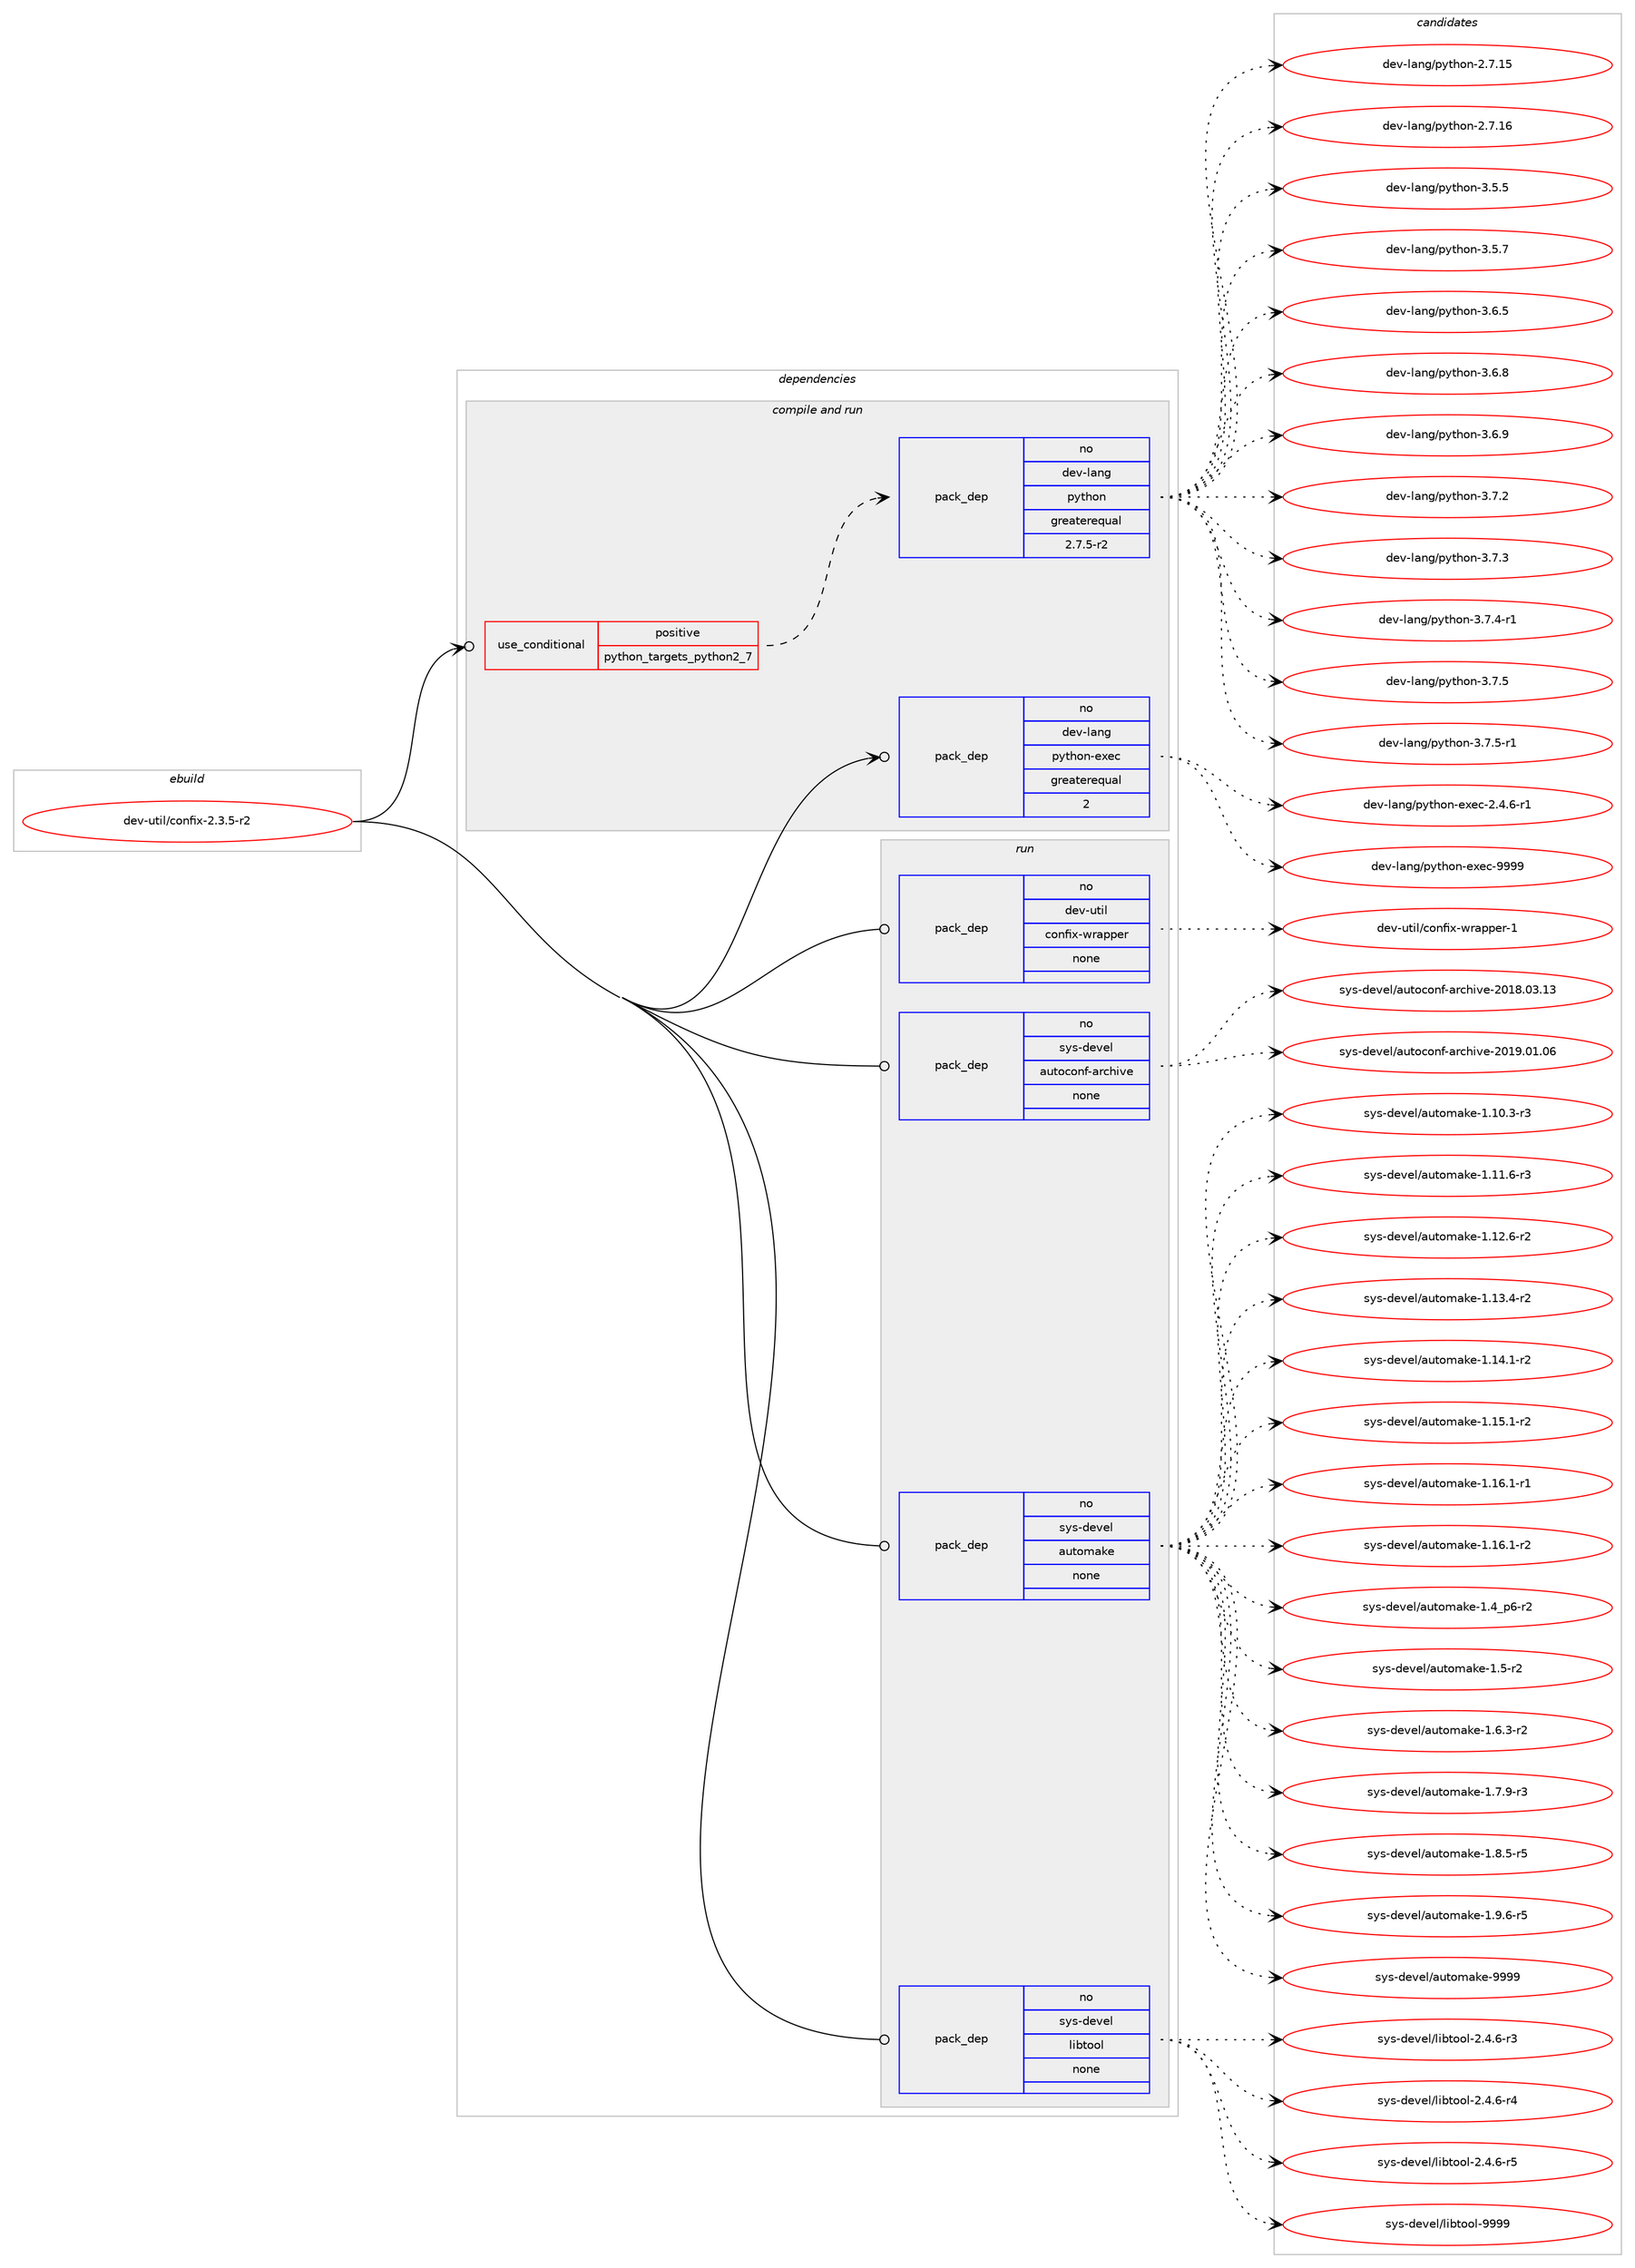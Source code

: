 digraph prolog {

# *************
# Graph options
# *************

newrank=true;
concentrate=true;
compound=true;
graph [rankdir=LR,fontname=Helvetica,fontsize=10,ranksep=1.5];#, ranksep=2.5, nodesep=0.2];
edge  [arrowhead=vee];
node  [fontname=Helvetica,fontsize=10];

# **********
# The ebuild
# **********

subgraph cluster_leftcol {
color=gray;
rank=same;
label=<<i>ebuild</i>>;
id [label="dev-util/confix-2.3.5-r2", color=red, width=4, href="../dev-util/confix-2.3.5-r2.svg"];
}

# ****************
# The dependencies
# ****************

subgraph cluster_midcol {
color=gray;
label=<<i>dependencies</i>>;
subgraph cluster_compile {
fillcolor="#eeeeee";
style=filled;
label=<<i>compile</i>>;
}
subgraph cluster_compileandrun {
fillcolor="#eeeeee";
style=filled;
label=<<i>compile and run</i>>;
subgraph cond182146 {
dependency727198 [label=<<TABLE BORDER="0" CELLBORDER="1" CELLSPACING="0" CELLPADDING="4"><TR><TD ROWSPAN="3" CELLPADDING="10">use_conditional</TD></TR><TR><TD>positive</TD></TR><TR><TD>python_targets_python2_7</TD></TR></TABLE>>, shape=none, color=red];
subgraph pack532931 {
dependency727199 [label=<<TABLE BORDER="0" CELLBORDER="1" CELLSPACING="0" CELLPADDING="4" WIDTH="220"><TR><TD ROWSPAN="6" CELLPADDING="30">pack_dep</TD></TR><TR><TD WIDTH="110">no</TD></TR><TR><TD>dev-lang</TD></TR><TR><TD>python</TD></TR><TR><TD>greaterequal</TD></TR><TR><TD>2.7.5-r2</TD></TR></TABLE>>, shape=none, color=blue];
}
dependency727198:e -> dependency727199:w [weight=20,style="dashed",arrowhead="vee"];
}
id:e -> dependency727198:w [weight=20,style="solid",arrowhead="odotvee"];
subgraph pack532932 {
dependency727200 [label=<<TABLE BORDER="0" CELLBORDER="1" CELLSPACING="0" CELLPADDING="4" WIDTH="220"><TR><TD ROWSPAN="6" CELLPADDING="30">pack_dep</TD></TR><TR><TD WIDTH="110">no</TD></TR><TR><TD>dev-lang</TD></TR><TR><TD>python-exec</TD></TR><TR><TD>greaterequal</TD></TR><TR><TD>2</TD></TR></TABLE>>, shape=none, color=blue];
}
id:e -> dependency727200:w [weight=20,style="solid",arrowhead="odotvee"];
}
subgraph cluster_run {
fillcolor="#eeeeee";
style=filled;
label=<<i>run</i>>;
subgraph pack532933 {
dependency727201 [label=<<TABLE BORDER="0" CELLBORDER="1" CELLSPACING="0" CELLPADDING="4" WIDTH="220"><TR><TD ROWSPAN="6" CELLPADDING="30">pack_dep</TD></TR><TR><TD WIDTH="110">no</TD></TR><TR><TD>dev-util</TD></TR><TR><TD>confix-wrapper</TD></TR><TR><TD>none</TD></TR><TR><TD></TD></TR></TABLE>>, shape=none, color=blue];
}
id:e -> dependency727201:w [weight=20,style="solid",arrowhead="odot"];
subgraph pack532934 {
dependency727202 [label=<<TABLE BORDER="0" CELLBORDER="1" CELLSPACING="0" CELLPADDING="4" WIDTH="220"><TR><TD ROWSPAN="6" CELLPADDING="30">pack_dep</TD></TR><TR><TD WIDTH="110">no</TD></TR><TR><TD>sys-devel</TD></TR><TR><TD>autoconf-archive</TD></TR><TR><TD>none</TD></TR><TR><TD></TD></TR></TABLE>>, shape=none, color=blue];
}
id:e -> dependency727202:w [weight=20,style="solid",arrowhead="odot"];
subgraph pack532935 {
dependency727203 [label=<<TABLE BORDER="0" CELLBORDER="1" CELLSPACING="0" CELLPADDING="4" WIDTH="220"><TR><TD ROWSPAN="6" CELLPADDING="30">pack_dep</TD></TR><TR><TD WIDTH="110">no</TD></TR><TR><TD>sys-devel</TD></TR><TR><TD>automake</TD></TR><TR><TD>none</TD></TR><TR><TD></TD></TR></TABLE>>, shape=none, color=blue];
}
id:e -> dependency727203:w [weight=20,style="solid",arrowhead="odot"];
subgraph pack532936 {
dependency727204 [label=<<TABLE BORDER="0" CELLBORDER="1" CELLSPACING="0" CELLPADDING="4" WIDTH="220"><TR><TD ROWSPAN="6" CELLPADDING="30">pack_dep</TD></TR><TR><TD WIDTH="110">no</TD></TR><TR><TD>sys-devel</TD></TR><TR><TD>libtool</TD></TR><TR><TD>none</TD></TR><TR><TD></TD></TR></TABLE>>, shape=none, color=blue];
}
id:e -> dependency727204:w [weight=20,style="solid",arrowhead="odot"];
}
}

# **************
# The candidates
# **************

subgraph cluster_choices {
rank=same;
color=gray;
label=<<i>candidates</i>>;

subgraph choice532931 {
color=black;
nodesep=1;
choice10010111845108971101034711212111610411111045504655464953 [label="dev-lang/python-2.7.15", color=red, width=4,href="../dev-lang/python-2.7.15.svg"];
choice10010111845108971101034711212111610411111045504655464954 [label="dev-lang/python-2.7.16", color=red, width=4,href="../dev-lang/python-2.7.16.svg"];
choice100101118451089711010347112121116104111110455146534653 [label="dev-lang/python-3.5.5", color=red, width=4,href="../dev-lang/python-3.5.5.svg"];
choice100101118451089711010347112121116104111110455146534655 [label="dev-lang/python-3.5.7", color=red, width=4,href="../dev-lang/python-3.5.7.svg"];
choice100101118451089711010347112121116104111110455146544653 [label="dev-lang/python-3.6.5", color=red, width=4,href="../dev-lang/python-3.6.5.svg"];
choice100101118451089711010347112121116104111110455146544656 [label="dev-lang/python-3.6.8", color=red, width=4,href="../dev-lang/python-3.6.8.svg"];
choice100101118451089711010347112121116104111110455146544657 [label="dev-lang/python-3.6.9", color=red, width=4,href="../dev-lang/python-3.6.9.svg"];
choice100101118451089711010347112121116104111110455146554650 [label="dev-lang/python-3.7.2", color=red, width=4,href="../dev-lang/python-3.7.2.svg"];
choice100101118451089711010347112121116104111110455146554651 [label="dev-lang/python-3.7.3", color=red, width=4,href="../dev-lang/python-3.7.3.svg"];
choice1001011184510897110103471121211161041111104551465546524511449 [label="dev-lang/python-3.7.4-r1", color=red, width=4,href="../dev-lang/python-3.7.4-r1.svg"];
choice100101118451089711010347112121116104111110455146554653 [label="dev-lang/python-3.7.5", color=red, width=4,href="../dev-lang/python-3.7.5.svg"];
choice1001011184510897110103471121211161041111104551465546534511449 [label="dev-lang/python-3.7.5-r1", color=red, width=4,href="../dev-lang/python-3.7.5-r1.svg"];
dependency727199:e -> choice10010111845108971101034711212111610411111045504655464953:w [style=dotted,weight="100"];
dependency727199:e -> choice10010111845108971101034711212111610411111045504655464954:w [style=dotted,weight="100"];
dependency727199:e -> choice100101118451089711010347112121116104111110455146534653:w [style=dotted,weight="100"];
dependency727199:e -> choice100101118451089711010347112121116104111110455146534655:w [style=dotted,weight="100"];
dependency727199:e -> choice100101118451089711010347112121116104111110455146544653:w [style=dotted,weight="100"];
dependency727199:e -> choice100101118451089711010347112121116104111110455146544656:w [style=dotted,weight="100"];
dependency727199:e -> choice100101118451089711010347112121116104111110455146544657:w [style=dotted,weight="100"];
dependency727199:e -> choice100101118451089711010347112121116104111110455146554650:w [style=dotted,weight="100"];
dependency727199:e -> choice100101118451089711010347112121116104111110455146554651:w [style=dotted,weight="100"];
dependency727199:e -> choice1001011184510897110103471121211161041111104551465546524511449:w [style=dotted,weight="100"];
dependency727199:e -> choice100101118451089711010347112121116104111110455146554653:w [style=dotted,weight="100"];
dependency727199:e -> choice1001011184510897110103471121211161041111104551465546534511449:w [style=dotted,weight="100"];
}
subgraph choice532932 {
color=black;
nodesep=1;
choice10010111845108971101034711212111610411111045101120101994550465246544511449 [label="dev-lang/python-exec-2.4.6-r1", color=red, width=4,href="../dev-lang/python-exec-2.4.6-r1.svg"];
choice10010111845108971101034711212111610411111045101120101994557575757 [label="dev-lang/python-exec-9999", color=red, width=4,href="../dev-lang/python-exec-9999.svg"];
dependency727200:e -> choice10010111845108971101034711212111610411111045101120101994550465246544511449:w [style=dotted,weight="100"];
dependency727200:e -> choice10010111845108971101034711212111610411111045101120101994557575757:w [style=dotted,weight="100"];
}
subgraph choice532933 {
color=black;
nodesep=1;
choice10010111845117116105108479911111010210512045119114971121121011144549 [label="dev-util/confix-wrapper-1", color=red, width=4,href="../dev-util/confix-wrapper-1.svg"];
dependency727201:e -> choice10010111845117116105108479911111010210512045119114971121121011144549:w [style=dotted,weight="100"];
}
subgraph choice532934 {
color=black;
nodesep=1;
choice115121115451001011181011084797117116111991111101024597114991041051181014550484956464851464951 [label="sys-devel/autoconf-archive-2018.03.13", color=red, width=4,href="../sys-devel/autoconf-archive-2018.03.13.svg"];
choice115121115451001011181011084797117116111991111101024597114991041051181014550484957464849464854 [label="sys-devel/autoconf-archive-2019.01.06", color=red, width=4,href="../sys-devel/autoconf-archive-2019.01.06.svg"];
dependency727202:e -> choice115121115451001011181011084797117116111991111101024597114991041051181014550484956464851464951:w [style=dotted,weight="100"];
dependency727202:e -> choice115121115451001011181011084797117116111991111101024597114991041051181014550484957464849464854:w [style=dotted,weight="100"];
}
subgraph choice532935 {
color=black;
nodesep=1;
choice11512111545100101118101108479711711611110997107101454946494846514511451 [label="sys-devel/automake-1.10.3-r3", color=red, width=4,href="../sys-devel/automake-1.10.3-r3.svg"];
choice11512111545100101118101108479711711611110997107101454946494946544511451 [label="sys-devel/automake-1.11.6-r3", color=red, width=4,href="../sys-devel/automake-1.11.6-r3.svg"];
choice11512111545100101118101108479711711611110997107101454946495046544511450 [label="sys-devel/automake-1.12.6-r2", color=red, width=4,href="../sys-devel/automake-1.12.6-r2.svg"];
choice11512111545100101118101108479711711611110997107101454946495146524511450 [label="sys-devel/automake-1.13.4-r2", color=red, width=4,href="../sys-devel/automake-1.13.4-r2.svg"];
choice11512111545100101118101108479711711611110997107101454946495246494511450 [label="sys-devel/automake-1.14.1-r2", color=red, width=4,href="../sys-devel/automake-1.14.1-r2.svg"];
choice11512111545100101118101108479711711611110997107101454946495346494511450 [label="sys-devel/automake-1.15.1-r2", color=red, width=4,href="../sys-devel/automake-1.15.1-r2.svg"];
choice11512111545100101118101108479711711611110997107101454946495446494511449 [label="sys-devel/automake-1.16.1-r1", color=red, width=4,href="../sys-devel/automake-1.16.1-r1.svg"];
choice11512111545100101118101108479711711611110997107101454946495446494511450 [label="sys-devel/automake-1.16.1-r2", color=red, width=4,href="../sys-devel/automake-1.16.1-r2.svg"];
choice115121115451001011181011084797117116111109971071014549465295112544511450 [label="sys-devel/automake-1.4_p6-r2", color=red, width=4,href="../sys-devel/automake-1.4_p6-r2.svg"];
choice11512111545100101118101108479711711611110997107101454946534511450 [label="sys-devel/automake-1.5-r2", color=red, width=4,href="../sys-devel/automake-1.5-r2.svg"];
choice115121115451001011181011084797117116111109971071014549465446514511450 [label="sys-devel/automake-1.6.3-r2", color=red, width=4,href="../sys-devel/automake-1.6.3-r2.svg"];
choice115121115451001011181011084797117116111109971071014549465546574511451 [label="sys-devel/automake-1.7.9-r3", color=red, width=4,href="../sys-devel/automake-1.7.9-r3.svg"];
choice115121115451001011181011084797117116111109971071014549465646534511453 [label="sys-devel/automake-1.8.5-r5", color=red, width=4,href="../sys-devel/automake-1.8.5-r5.svg"];
choice115121115451001011181011084797117116111109971071014549465746544511453 [label="sys-devel/automake-1.9.6-r5", color=red, width=4,href="../sys-devel/automake-1.9.6-r5.svg"];
choice115121115451001011181011084797117116111109971071014557575757 [label="sys-devel/automake-9999", color=red, width=4,href="../sys-devel/automake-9999.svg"];
dependency727203:e -> choice11512111545100101118101108479711711611110997107101454946494846514511451:w [style=dotted,weight="100"];
dependency727203:e -> choice11512111545100101118101108479711711611110997107101454946494946544511451:w [style=dotted,weight="100"];
dependency727203:e -> choice11512111545100101118101108479711711611110997107101454946495046544511450:w [style=dotted,weight="100"];
dependency727203:e -> choice11512111545100101118101108479711711611110997107101454946495146524511450:w [style=dotted,weight="100"];
dependency727203:e -> choice11512111545100101118101108479711711611110997107101454946495246494511450:w [style=dotted,weight="100"];
dependency727203:e -> choice11512111545100101118101108479711711611110997107101454946495346494511450:w [style=dotted,weight="100"];
dependency727203:e -> choice11512111545100101118101108479711711611110997107101454946495446494511449:w [style=dotted,weight="100"];
dependency727203:e -> choice11512111545100101118101108479711711611110997107101454946495446494511450:w [style=dotted,weight="100"];
dependency727203:e -> choice115121115451001011181011084797117116111109971071014549465295112544511450:w [style=dotted,weight="100"];
dependency727203:e -> choice11512111545100101118101108479711711611110997107101454946534511450:w [style=dotted,weight="100"];
dependency727203:e -> choice115121115451001011181011084797117116111109971071014549465446514511450:w [style=dotted,weight="100"];
dependency727203:e -> choice115121115451001011181011084797117116111109971071014549465546574511451:w [style=dotted,weight="100"];
dependency727203:e -> choice115121115451001011181011084797117116111109971071014549465646534511453:w [style=dotted,weight="100"];
dependency727203:e -> choice115121115451001011181011084797117116111109971071014549465746544511453:w [style=dotted,weight="100"];
dependency727203:e -> choice115121115451001011181011084797117116111109971071014557575757:w [style=dotted,weight="100"];
}
subgraph choice532936 {
color=black;
nodesep=1;
choice1151211154510010111810110847108105981161111111084550465246544511451 [label="sys-devel/libtool-2.4.6-r3", color=red, width=4,href="../sys-devel/libtool-2.4.6-r3.svg"];
choice1151211154510010111810110847108105981161111111084550465246544511452 [label="sys-devel/libtool-2.4.6-r4", color=red, width=4,href="../sys-devel/libtool-2.4.6-r4.svg"];
choice1151211154510010111810110847108105981161111111084550465246544511453 [label="sys-devel/libtool-2.4.6-r5", color=red, width=4,href="../sys-devel/libtool-2.4.6-r5.svg"];
choice1151211154510010111810110847108105981161111111084557575757 [label="sys-devel/libtool-9999", color=red, width=4,href="../sys-devel/libtool-9999.svg"];
dependency727204:e -> choice1151211154510010111810110847108105981161111111084550465246544511451:w [style=dotted,weight="100"];
dependency727204:e -> choice1151211154510010111810110847108105981161111111084550465246544511452:w [style=dotted,weight="100"];
dependency727204:e -> choice1151211154510010111810110847108105981161111111084550465246544511453:w [style=dotted,weight="100"];
dependency727204:e -> choice1151211154510010111810110847108105981161111111084557575757:w [style=dotted,weight="100"];
}
}

}
